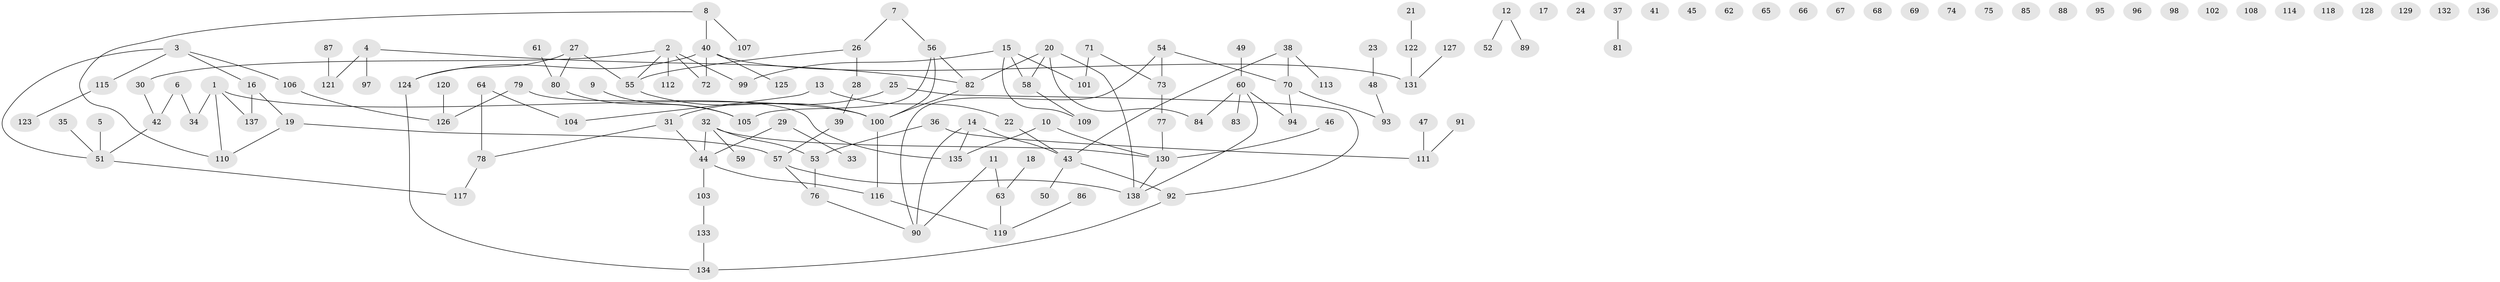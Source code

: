// coarse degree distribution, {3: 0.23809523809523808, 7: 0.023809523809523808, 4: 0.11904761904761904, 5: 0.11904761904761904, 2: 0.19047619047619047, 6: 0.07142857142857142, 1: 0.23809523809523808}
// Generated by graph-tools (version 1.1) at 2025/48/03/04/25 22:48:04]
// undirected, 138 vertices, 137 edges
graph export_dot {
  node [color=gray90,style=filled];
  1;
  2;
  3;
  4;
  5;
  6;
  7;
  8;
  9;
  10;
  11;
  12;
  13;
  14;
  15;
  16;
  17;
  18;
  19;
  20;
  21;
  22;
  23;
  24;
  25;
  26;
  27;
  28;
  29;
  30;
  31;
  32;
  33;
  34;
  35;
  36;
  37;
  38;
  39;
  40;
  41;
  42;
  43;
  44;
  45;
  46;
  47;
  48;
  49;
  50;
  51;
  52;
  53;
  54;
  55;
  56;
  57;
  58;
  59;
  60;
  61;
  62;
  63;
  64;
  65;
  66;
  67;
  68;
  69;
  70;
  71;
  72;
  73;
  74;
  75;
  76;
  77;
  78;
  79;
  80;
  81;
  82;
  83;
  84;
  85;
  86;
  87;
  88;
  89;
  90;
  91;
  92;
  93;
  94;
  95;
  96;
  97;
  98;
  99;
  100;
  101;
  102;
  103;
  104;
  105;
  106;
  107;
  108;
  109;
  110;
  111;
  112;
  113;
  114;
  115;
  116;
  117;
  118;
  119;
  120;
  121;
  122;
  123;
  124;
  125;
  126;
  127;
  128;
  129;
  130;
  131;
  132;
  133;
  134;
  135;
  136;
  137;
  138;
  1 -- 34;
  1 -- 100;
  1 -- 110;
  1 -- 137;
  2 -- 30;
  2 -- 55;
  2 -- 72;
  2 -- 99;
  2 -- 112;
  3 -- 16;
  3 -- 51;
  3 -- 106;
  3 -- 115;
  4 -- 82;
  4 -- 97;
  4 -- 121;
  5 -- 51;
  6 -- 34;
  6 -- 42;
  7 -- 26;
  7 -- 56;
  8 -- 40;
  8 -- 107;
  8 -- 110;
  9 -- 105;
  10 -- 130;
  10 -- 135;
  11 -- 63;
  11 -- 90;
  12 -- 52;
  12 -- 89;
  13 -- 22;
  13 -- 104;
  14 -- 43;
  14 -- 90;
  14 -- 135;
  15 -- 58;
  15 -- 99;
  15 -- 101;
  15 -- 109;
  16 -- 19;
  16 -- 137;
  18 -- 63;
  19 -- 57;
  19 -- 110;
  20 -- 58;
  20 -- 82;
  20 -- 84;
  20 -- 138;
  21 -- 122;
  22 -- 43;
  23 -- 48;
  25 -- 31;
  25 -- 92;
  26 -- 28;
  26 -- 55;
  27 -- 55;
  27 -- 80;
  27 -- 124;
  28 -- 39;
  29 -- 33;
  29 -- 44;
  30 -- 42;
  31 -- 44;
  31 -- 78;
  32 -- 44;
  32 -- 53;
  32 -- 59;
  32 -- 130;
  35 -- 51;
  36 -- 53;
  36 -- 111;
  37 -- 81;
  38 -- 43;
  38 -- 70;
  38 -- 113;
  39 -- 57;
  40 -- 72;
  40 -- 124;
  40 -- 125;
  40 -- 131;
  42 -- 51;
  43 -- 50;
  43 -- 92;
  44 -- 103;
  44 -- 116;
  46 -- 130;
  47 -- 111;
  48 -- 93;
  49 -- 60;
  51 -- 117;
  53 -- 76;
  54 -- 70;
  54 -- 73;
  54 -- 90;
  55 -- 100;
  56 -- 82;
  56 -- 100;
  56 -- 105;
  57 -- 76;
  57 -- 138;
  58 -- 109;
  60 -- 83;
  60 -- 84;
  60 -- 94;
  60 -- 138;
  61 -- 80;
  63 -- 119;
  64 -- 78;
  64 -- 104;
  70 -- 93;
  70 -- 94;
  71 -- 73;
  71 -- 101;
  73 -- 77;
  76 -- 90;
  77 -- 130;
  78 -- 117;
  79 -- 126;
  79 -- 135;
  80 -- 105;
  82 -- 100;
  86 -- 119;
  87 -- 121;
  91 -- 111;
  92 -- 134;
  100 -- 116;
  103 -- 133;
  106 -- 126;
  115 -- 123;
  116 -- 119;
  120 -- 126;
  122 -- 131;
  124 -- 134;
  127 -- 131;
  130 -- 138;
  133 -- 134;
}

